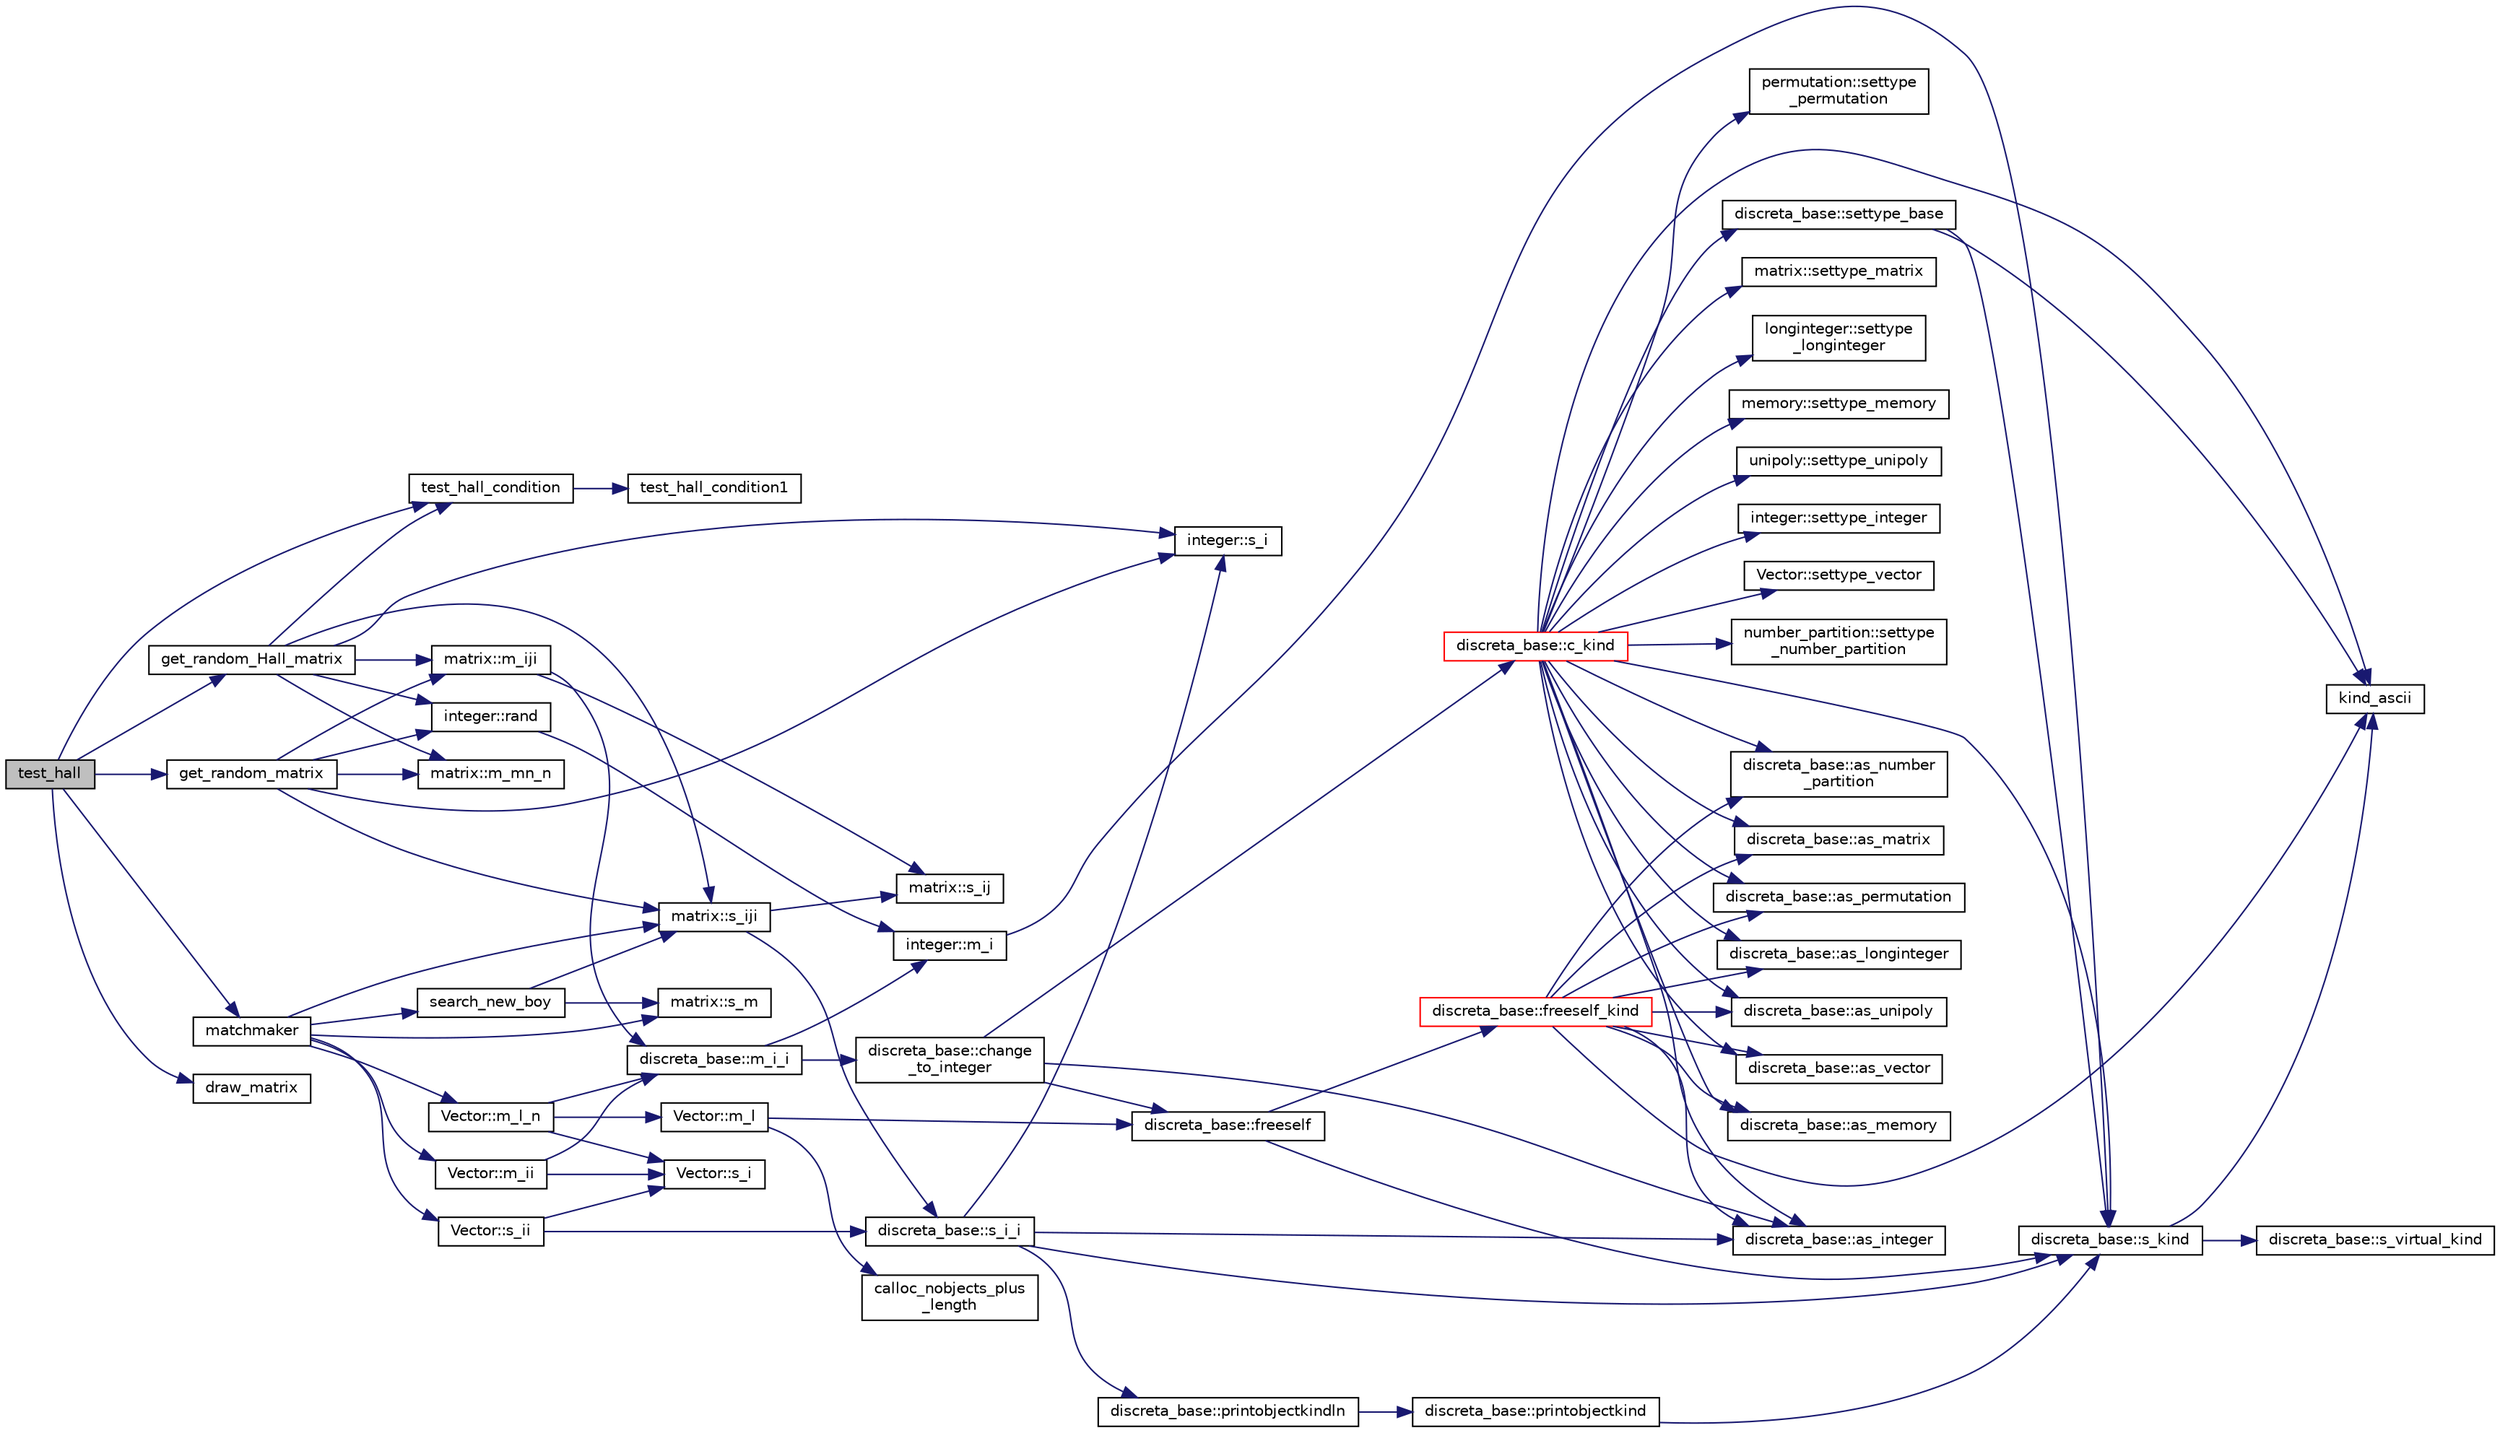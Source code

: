 digraph "test_hall"
{
  edge [fontname="Helvetica",fontsize="10",labelfontname="Helvetica",labelfontsize="10"];
  node [fontname="Helvetica",fontsize="10",shape=record];
  rankdir="LR";
  Node378 [label="test_hall",height=0.2,width=0.4,color="black", fillcolor="grey75", style="filled", fontcolor="black"];
  Node378 -> Node379 [color="midnightblue",fontsize="10",style="solid",fontname="Helvetica"];
  Node379 [label="get_random_Hall_matrix",height=0.2,width=0.4,color="black", fillcolor="white", style="filled",URL="$d5/d3f/test_8_c.html#a9068e33586261a19e71ea3cc6355e910"];
  Node379 -> Node380 [color="midnightblue",fontsize="10",style="solid",fontname="Helvetica"];
  Node380 [label="matrix::m_mn_n",height=0.2,width=0.4,color="black", fillcolor="white", style="filled",URL="$d1/d8d/classmatrix.html#ae9a8cf19bd93428639950725edbd2271"];
  Node379 -> Node381 [color="midnightblue",fontsize="10",style="solid",fontname="Helvetica"];
  Node381 [label="integer::rand",height=0.2,width=0.4,color="black", fillcolor="white", style="filled",URL="$d0/de5/classinteger.html#a672d4d45d9d68997770f1cb86f966912"];
  Node381 -> Node382 [color="midnightblue",fontsize="10",style="solid",fontname="Helvetica"];
  Node382 [label="integer::m_i",height=0.2,width=0.4,color="black", fillcolor="white", style="filled",URL="$d0/de5/classinteger.html#a869091f0a0f35f5354c8c4a70250e8a9"];
  Node382 -> Node383 [color="midnightblue",fontsize="10",style="solid",fontname="Helvetica"];
  Node383 [label="discreta_base::s_kind",height=0.2,width=0.4,color="black", fillcolor="white", style="filled",URL="$d7/d71/classdiscreta__base.html#a8a830025c74adbbc3362418a7c2ba157"];
  Node383 -> Node384 [color="midnightblue",fontsize="10",style="solid",fontname="Helvetica"];
  Node384 [label="discreta_base::s_virtual_kind",height=0.2,width=0.4,color="black", fillcolor="white", style="filled",URL="$d7/d71/classdiscreta__base.html#a52778a6d6943a468be083d0785d418fb"];
  Node383 -> Node385 [color="midnightblue",fontsize="10",style="solid",fontname="Helvetica"];
  Node385 [label="kind_ascii",height=0.2,width=0.4,color="black", fillcolor="white", style="filled",URL="$d9/d60/discreta_8h.html#ad0ce825a9f29bc6cec27e1b64cfe27bf"];
  Node379 -> Node386 [color="midnightblue",fontsize="10",style="solid",fontname="Helvetica"];
  Node386 [label="integer::s_i",height=0.2,width=0.4,color="black", fillcolor="white", style="filled",URL="$d0/de5/classinteger.html#adf28e9f94d4c844adaa950deeb80b904"];
  Node379 -> Node387 [color="midnightblue",fontsize="10",style="solid",fontname="Helvetica"];
  Node387 [label="matrix::s_iji",height=0.2,width=0.4,color="black", fillcolor="white", style="filled",URL="$d1/d8d/classmatrix.html#af8d3c35817af62a3c0097ddf64422d96"];
  Node387 -> Node388 [color="midnightblue",fontsize="10",style="solid",fontname="Helvetica"];
  Node388 [label="matrix::s_ij",height=0.2,width=0.4,color="black", fillcolor="white", style="filled",URL="$d1/d8d/classmatrix.html#ab36f1b3abd2df280224c50c9debb57df"];
  Node387 -> Node389 [color="midnightblue",fontsize="10",style="solid",fontname="Helvetica"];
  Node389 [label="discreta_base::s_i_i",height=0.2,width=0.4,color="black", fillcolor="white", style="filled",URL="$d7/d71/classdiscreta__base.html#aadb92c01fbe69b3034b0214b33fbc735"];
  Node389 -> Node383 [color="midnightblue",fontsize="10",style="solid",fontname="Helvetica"];
  Node389 -> Node390 [color="midnightblue",fontsize="10",style="solid",fontname="Helvetica"];
  Node390 [label="discreta_base::printobjectkindln",height=0.2,width=0.4,color="black", fillcolor="white", style="filled",URL="$d7/d71/classdiscreta__base.html#a677ccc8f392ebedde05e453f8cf59559"];
  Node390 -> Node391 [color="midnightblue",fontsize="10",style="solid",fontname="Helvetica"];
  Node391 [label="discreta_base::printobjectkind",height=0.2,width=0.4,color="black", fillcolor="white", style="filled",URL="$d7/d71/classdiscreta__base.html#aa75a1314aa706909b029664944904231"];
  Node391 -> Node383 [color="midnightblue",fontsize="10",style="solid",fontname="Helvetica"];
  Node389 -> Node392 [color="midnightblue",fontsize="10",style="solid",fontname="Helvetica"];
  Node392 [label="discreta_base::as_integer",height=0.2,width=0.4,color="black", fillcolor="white", style="filled",URL="$d7/d71/classdiscreta__base.html#a00d7691eaf874fd283d942692fe8dd26"];
  Node389 -> Node386 [color="midnightblue",fontsize="10",style="solid",fontname="Helvetica"];
  Node379 -> Node393 [color="midnightblue",fontsize="10",style="solid",fontname="Helvetica"];
  Node393 [label="matrix::m_iji",height=0.2,width=0.4,color="black", fillcolor="white", style="filled",URL="$d1/d8d/classmatrix.html#a8cece141dbb3d39e94933c8da46dbd50"];
  Node393 -> Node388 [color="midnightblue",fontsize="10",style="solid",fontname="Helvetica"];
  Node393 -> Node394 [color="midnightblue",fontsize="10",style="solid",fontname="Helvetica"];
  Node394 [label="discreta_base::m_i_i",height=0.2,width=0.4,color="black", fillcolor="white", style="filled",URL="$d7/d71/classdiscreta__base.html#aa231464a9d4bc233f66608021c9ad997"];
  Node394 -> Node395 [color="midnightblue",fontsize="10",style="solid",fontname="Helvetica"];
  Node395 [label="discreta_base::change\l_to_integer",height=0.2,width=0.4,color="black", fillcolor="white", style="filled",URL="$d7/d71/classdiscreta__base.html#a58a5a5bd8f8e6f2dd7b4483b66dc7bb9"];
  Node395 -> Node396 [color="midnightblue",fontsize="10",style="solid",fontname="Helvetica"];
  Node396 [label="discreta_base::freeself",height=0.2,width=0.4,color="black", fillcolor="white", style="filled",URL="$d7/d71/classdiscreta__base.html#a9a3c9501a562293b5667c11b9174d6e5"];
  Node396 -> Node397 [color="midnightblue",fontsize="10",style="solid",fontname="Helvetica"];
  Node397 [label="discreta_base::freeself_kind",height=0.2,width=0.4,color="red", fillcolor="white", style="filled",URL="$d7/d71/classdiscreta__base.html#a63a23ada2165b3838fab719ed458cec8"];
  Node397 -> Node392 [color="midnightblue",fontsize="10",style="solid",fontname="Helvetica"];
  Node397 -> Node401 [color="midnightblue",fontsize="10",style="solid",fontname="Helvetica"];
  Node401 [label="discreta_base::as_vector",height=0.2,width=0.4,color="black", fillcolor="white", style="filled",URL="$d7/d71/classdiscreta__base.html#a7bdd6cae39c380b128ee9e17e42cf020"];
  Node397 -> Node404 [color="midnightblue",fontsize="10",style="solid",fontname="Helvetica"];
  Node404 [label="discreta_base::as_number\l_partition",height=0.2,width=0.4,color="black", fillcolor="white", style="filled",URL="$d7/d71/classdiscreta__base.html#a307aa09de0e925d46697707968ffab00"];
  Node397 -> Node406 [color="midnightblue",fontsize="10",style="solid",fontname="Helvetica"];
  Node406 [label="discreta_base::as_permutation",height=0.2,width=0.4,color="black", fillcolor="white", style="filled",URL="$d7/d71/classdiscreta__base.html#aa4e72f36a82984239b12ae831e131098"];
  Node397 -> Node408 [color="midnightblue",fontsize="10",style="solid",fontname="Helvetica"];
  Node408 [label="discreta_base::as_matrix",height=0.2,width=0.4,color="black", fillcolor="white", style="filled",URL="$d7/d71/classdiscreta__base.html#ae4d7f56d917a4707b838fbffde6467ff"];
  Node397 -> Node411 [color="midnightblue",fontsize="10",style="solid",fontname="Helvetica"];
  Node411 [label="discreta_base::as_longinteger",height=0.2,width=0.4,color="black", fillcolor="white", style="filled",URL="$d7/d71/classdiscreta__base.html#a20a094639eb711b10c8694c51937f7cd"];
  Node397 -> Node414 [color="midnightblue",fontsize="10",style="solid",fontname="Helvetica"];
  Node414 [label="discreta_base::as_memory",height=0.2,width=0.4,color="black", fillcolor="white", style="filled",URL="$d7/d71/classdiscreta__base.html#ad94b2d7dce0cd4fa22db57f6e79c4bd2"];
  Node397 -> Node416 [color="midnightblue",fontsize="10",style="solid",fontname="Helvetica"];
  Node416 [label="discreta_base::as_unipoly",height=0.2,width=0.4,color="black", fillcolor="white", style="filled",URL="$d7/d71/classdiscreta__base.html#ad50d8027f039fe5c2478cddb243adc9d"];
  Node397 -> Node385 [color="midnightblue",fontsize="10",style="solid",fontname="Helvetica"];
  Node396 -> Node383 [color="midnightblue",fontsize="10",style="solid",fontname="Helvetica"];
  Node395 -> Node438 [color="midnightblue",fontsize="10",style="solid",fontname="Helvetica"];
  Node438 [label="discreta_base::c_kind",height=0.2,width=0.4,color="red", fillcolor="white", style="filled",URL="$d7/d71/classdiscreta__base.html#adc2ff61589c2d083688e7a43f333cb62"];
  Node438 -> Node439 [color="midnightblue",fontsize="10",style="solid",fontname="Helvetica"];
  Node439 [label="discreta_base::settype_base",height=0.2,width=0.4,color="black", fillcolor="white", style="filled",URL="$d7/d71/classdiscreta__base.html#a4f42899a89447d1c3993ea07c38f8ad4"];
  Node439 -> Node383 [color="midnightblue",fontsize="10",style="solid",fontname="Helvetica"];
  Node439 -> Node385 [color="midnightblue",fontsize="10",style="solid",fontname="Helvetica"];
  Node438 -> Node392 [color="midnightblue",fontsize="10",style="solid",fontname="Helvetica"];
  Node438 -> Node440 [color="midnightblue",fontsize="10",style="solid",fontname="Helvetica"];
  Node440 [label="integer::settype_integer",height=0.2,width=0.4,color="black", fillcolor="white", style="filled",URL="$d0/de5/classinteger.html#a6265c65ef311229acd513d748faba796"];
  Node438 -> Node401 [color="midnightblue",fontsize="10",style="solid",fontname="Helvetica"];
  Node438 -> Node441 [color="midnightblue",fontsize="10",style="solid",fontname="Helvetica"];
  Node441 [label="Vector::settype_vector",height=0.2,width=0.4,color="black", fillcolor="white", style="filled",URL="$d5/db2/class_vector.html#a34e0d00b18c051f23904a8429fa6c8b4"];
  Node438 -> Node404 [color="midnightblue",fontsize="10",style="solid",fontname="Helvetica"];
  Node438 -> Node442 [color="midnightblue",fontsize="10",style="solid",fontname="Helvetica"];
  Node442 [label="number_partition::settype\l_number_partition",height=0.2,width=0.4,color="black", fillcolor="white", style="filled",URL="$df/d50/classnumber__partition.html#a3aaec1b557758f643ffc8555bbc358be"];
  Node438 -> Node406 [color="midnightblue",fontsize="10",style="solid",fontname="Helvetica"];
  Node438 -> Node443 [color="midnightblue",fontsize="10",style="solid",fontname="Helvetica"];
  Node443 [label="permutation::settype\l_permutation",height=0.2,width=0.4,color="black", fillcolor="white", style="filled",URL="$d0/d08/classpermutation.html#af1eea29f86195cede9562e444664c28c"];
  Node438 -> Node408 [color="midnightblue",fontsize="10",style="solid",fontname="Helvetica"];
  Node438 -> Node444 [color="midnightblue",fontsize="10",style="solid",fontname="Helvetica"];
  Node444 [label="matrix::settype_matrix",height=0.2,width=0.4,color="black", fillcolor="white", style="filled",URL="$d1/d8d/classmatrix.html#a1780283a64a789e4084d792683d276bb"];
  Node438 -> Node411 [color="midnightblue",fontsize="10",style="solid",fontname="Helvetica"];
  Node438 -> Node445 [color="midnightblue",fontsize="10",style="solid",fontname="Helvetica"];
  Node445 [label="longinteger::settype\l_longinteger",height=0.2,width=0.4,color="black", fillcolor="white", style="filled",URL="$d3/d71/classlonginteger.html#ae5f811ece8df31b9ff114368a18e1dc5"];
  Node438 -> Node414 [color="midnightblue",fontsize="10",style="solid",fontname="Helvetica"];
  Node438 -> Node446 [color="midnightblue",fontsize="10",style="solid",fontname="Helvetica"];
  Node446 [label="memory::settype_memory",height=0.2,width=0.4,color="black", fillcolor="white", style="filled",URL="$d8/d99/classmemory.html#a33aae277f9b8fe36b02e9d5da895451b"];
  Node438 -> Node416 [color="midnightblue",fontsize="10",style="solid",fontname="Helvetica"];
  Node438 -> Node447 [color="midnightblue",fontsize="10",style="solid",fontname="Helvetica"];
  Node447 [label="unipoly::settype_unipoly",height=0.2,width=0.4,color="black", fillcolor="white", style="filled",URL="$d1/d89/classunipoly.html#a8db854fcc85c5e1150b1f1b1c005c95b"];
  Node438 -> Node385 [color="midnightblue",fontsize="10",style="solid",fontname="Helvetica"];
  Node438 -> Node383 [color="midnightblue",fontsize="10",style="solid",fontname="Helvetica"];
  Node395 -> Node392 [color="midnightblue",fontsize="10",style="solid",fontname="Helvetica"];
  Node394 -> Node382 [color="midnightblue",fontsize="10",style="solid",fontname="Helvetica"];
  Node379 -> Node461 [color="midnightblue",fontsize="10",style="solid",fontname="Helvetica"];
  Node461 [label="test_hall_condition",height=0.2,width=0.4,color="black", fillcolor="white", style="filled",URL="$d5/d3f/test_8_c.html#a2e410bb91b71d8206702da6fadaada8a"];
  Node461 -> Node462 [color="midnightblue",fontsize="10",style="solid",fontname="Helvetica"];
  Node462 [label="test_hall_condition1",height=0.2,width=0.4,color="black", fillcolor="white", style="filled",URL="$d5/d3f/test_8_c.html#a10e89b9a02e269d087b5f88777abf624"];
  Node378 -> Node463 [color="midnightblue",fontsize="10",style="solid",fontname="Helvetica"];
  Node463 [label="matchmaker",height=0.2,width=0.4,color="black", fillcolor="white", style="filled",URL="$d5/d3f/test_8_c.html#a93ef2c2e9896d2a9f32ced4136c2784a"];
  Node463 -> Node464 [color="midnightblue",fontsize="10",style="solid",fontname="Helvetica"];
  Node464 [label="matrix::s_m",height=0.2,width=0.4,color="black", fillcolor="white", style="filled",URL="$d1/d8d/classmatrix.html#afeb2e29600e68448b9d1130114b9606f"];
  Node463 -> Node465 [color="midnightblue",fontsize="10",style="solid",fontname="Helvetica"];
  Node465 [label="Vector::m_l_n",height=0.2,width=0.4,color="black", fillcolor="white", style="filled",URL="$d5/db2/class_vector.html#a5c7c126e6266ecdc832c5ce5bc1cca2f"];
  Node465 -> Node466 [color="midnightblue",fontsize="10",style="solid",fontname="Helvetica"];
  Node466 [label="Vector::m_l",height=0.2,width=0.4,color="black", fillcolor="white", style="filled",URL="$d5/db2/class_vector.html#a00f5520c2a6b4f5282a1a8bcf8ea74eb"];
  Node466 -> Node396 [color="midnightblue",fontsize="10",style="solid",fontname="Helvetica"];
  Node466 -> Node467 [color="midnightblue",fontsize="10",style="solid",fontname="Helvetica"];
  Node467 [label="calloc_nobjects_plus\l_length",height=0.2,width=0.4,color="black", fillcolor="white", style="filled",URL="$d9/d60/discreta_8h.html#a71599d54c8c17dfa065a363f5cdd0aa4"];
  Node465 -> Node455 [color="midnightblue",fontsize="10",style="solid",fontname="Helvetica"];
  Node455 [label="Vector::s_i",height=0.2,width=0.4,color="black", fillcolor="white", style="filled",URL="$d5/db2/class_vector.html#a1c4fe1752523df8119f70dd550244871"];
  Node465 -> Node394 [color="midnightblue",fontsize="10",style="solid",fontname="Helvetica"];
  Node463 -> Node468 [color="midnightblue",fontsize="10",style="solid",fontname="Helvetica"];
  Node468 [label="Vector::m_ii",height=0.2,width=0.4,color="black", fillcolor="white", style="filled",URL="$d5/db2/class_vector.html#aa6a97eabb43f192a47947f4f6acbb04d"];
  Node468 -> Node455 [color="midnightblue",fontsize="10",style="solid",fontname="Helvetica"];
  Node468 -> Node394 [color="midnightblue",fontsize="10",style="solid",fontname="Helvetica"];
  Node463 -> Node469 [color="midnightblue",fontsize="10",style="solid",fontname="Helvetica"];
  Node469 [label="Vector::s_ii",height=0.2,width=0.4,color="black", fillcolor="white", style="filled",URL="$d5/db2/class_vector.html#a75d4942cc7b9794717b4846c10520db8"];
  Node469 -> Node455 [color="midnightblue",fontsize="10",style="solid",fontname="Helvetica"];
  Node469 -> Node389 [color="midnightblue",fontsize="10",style="solid",fontname="Helvetica"];
  Node463 -> Node387 [color="midnightblue",fontsize="10",style="solid",fontname="Helvetica"];
  Node463 -> Node470 [color="midnightblue",fontsize="10",style="solid",fontname="Helvetica"];
  Node470 [label="search_new_boy",height=0.2,width=0.4,color="black", fillcolor="white", style="filled",URL="$d5/d3f/test_8_c.html#a00b262498218f35b2c1a68d8dd729714"];
  Node470 -> Node464 [color="midnightblue",fontsize="10",style="solid",fontname="Helvetica"];
  Node470 -> Node387 [color="midnightblue",fontsize="10",style="solid",fontname="Helvetica"];
  Node378 -> Node471 [color="midnightblue",fontsize="10",style="solid",fontname="Helvetica"];
  Node471 [label="get_random_matrix",height=0.2,width=0.4,color="black", fillcolor="white", style="filled",URL="$d5/d3f/test_8_c.html#aff32612e997c6abf4b6f22b9185b0e67"];
  Node471 -> Node380 [color="midnightblue",fontsize="10",style="solid",fontname="Helvetica"];
  Node471 -> Node381 [color="midnightblue",fontsize="10",style="solid",fontname="Helvetica"];
  Node471 -> Node386 [color="midnightblue",fontsize="10",style="solid",fontname="Helvetica"];
  Node471 -> Node387 [color="midnightblue",fontsize="10",style="solid",fontname="Helvetica"];
  Node471 -> Node393 [color="midnightblue",fontsize="10",style="solid",fontname="Helvetica"];
  Node378 -> Node461 [color="midnightblue",fontsize="10",style="solid",fontname="Helvetica"];
  Node378 -> Node472 [color="midnightblue",fontsize="10",style="solid",fontname="Helvetica"];
  Node472 [label="draw_matrix",height=0.2,width=0.4,color="black", fillcolor="white", style="filled",URL="$d5/d3f/test_8_c.html#a4c1e9c00227321ddd2da4d252011fd07"];
}

